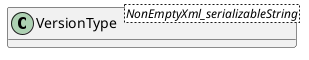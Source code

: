 @startuml
skinparam classAttributeIconSize 0
hide methods

class VersionType<NonEmptyXml_serializableString> {
}
@enduml